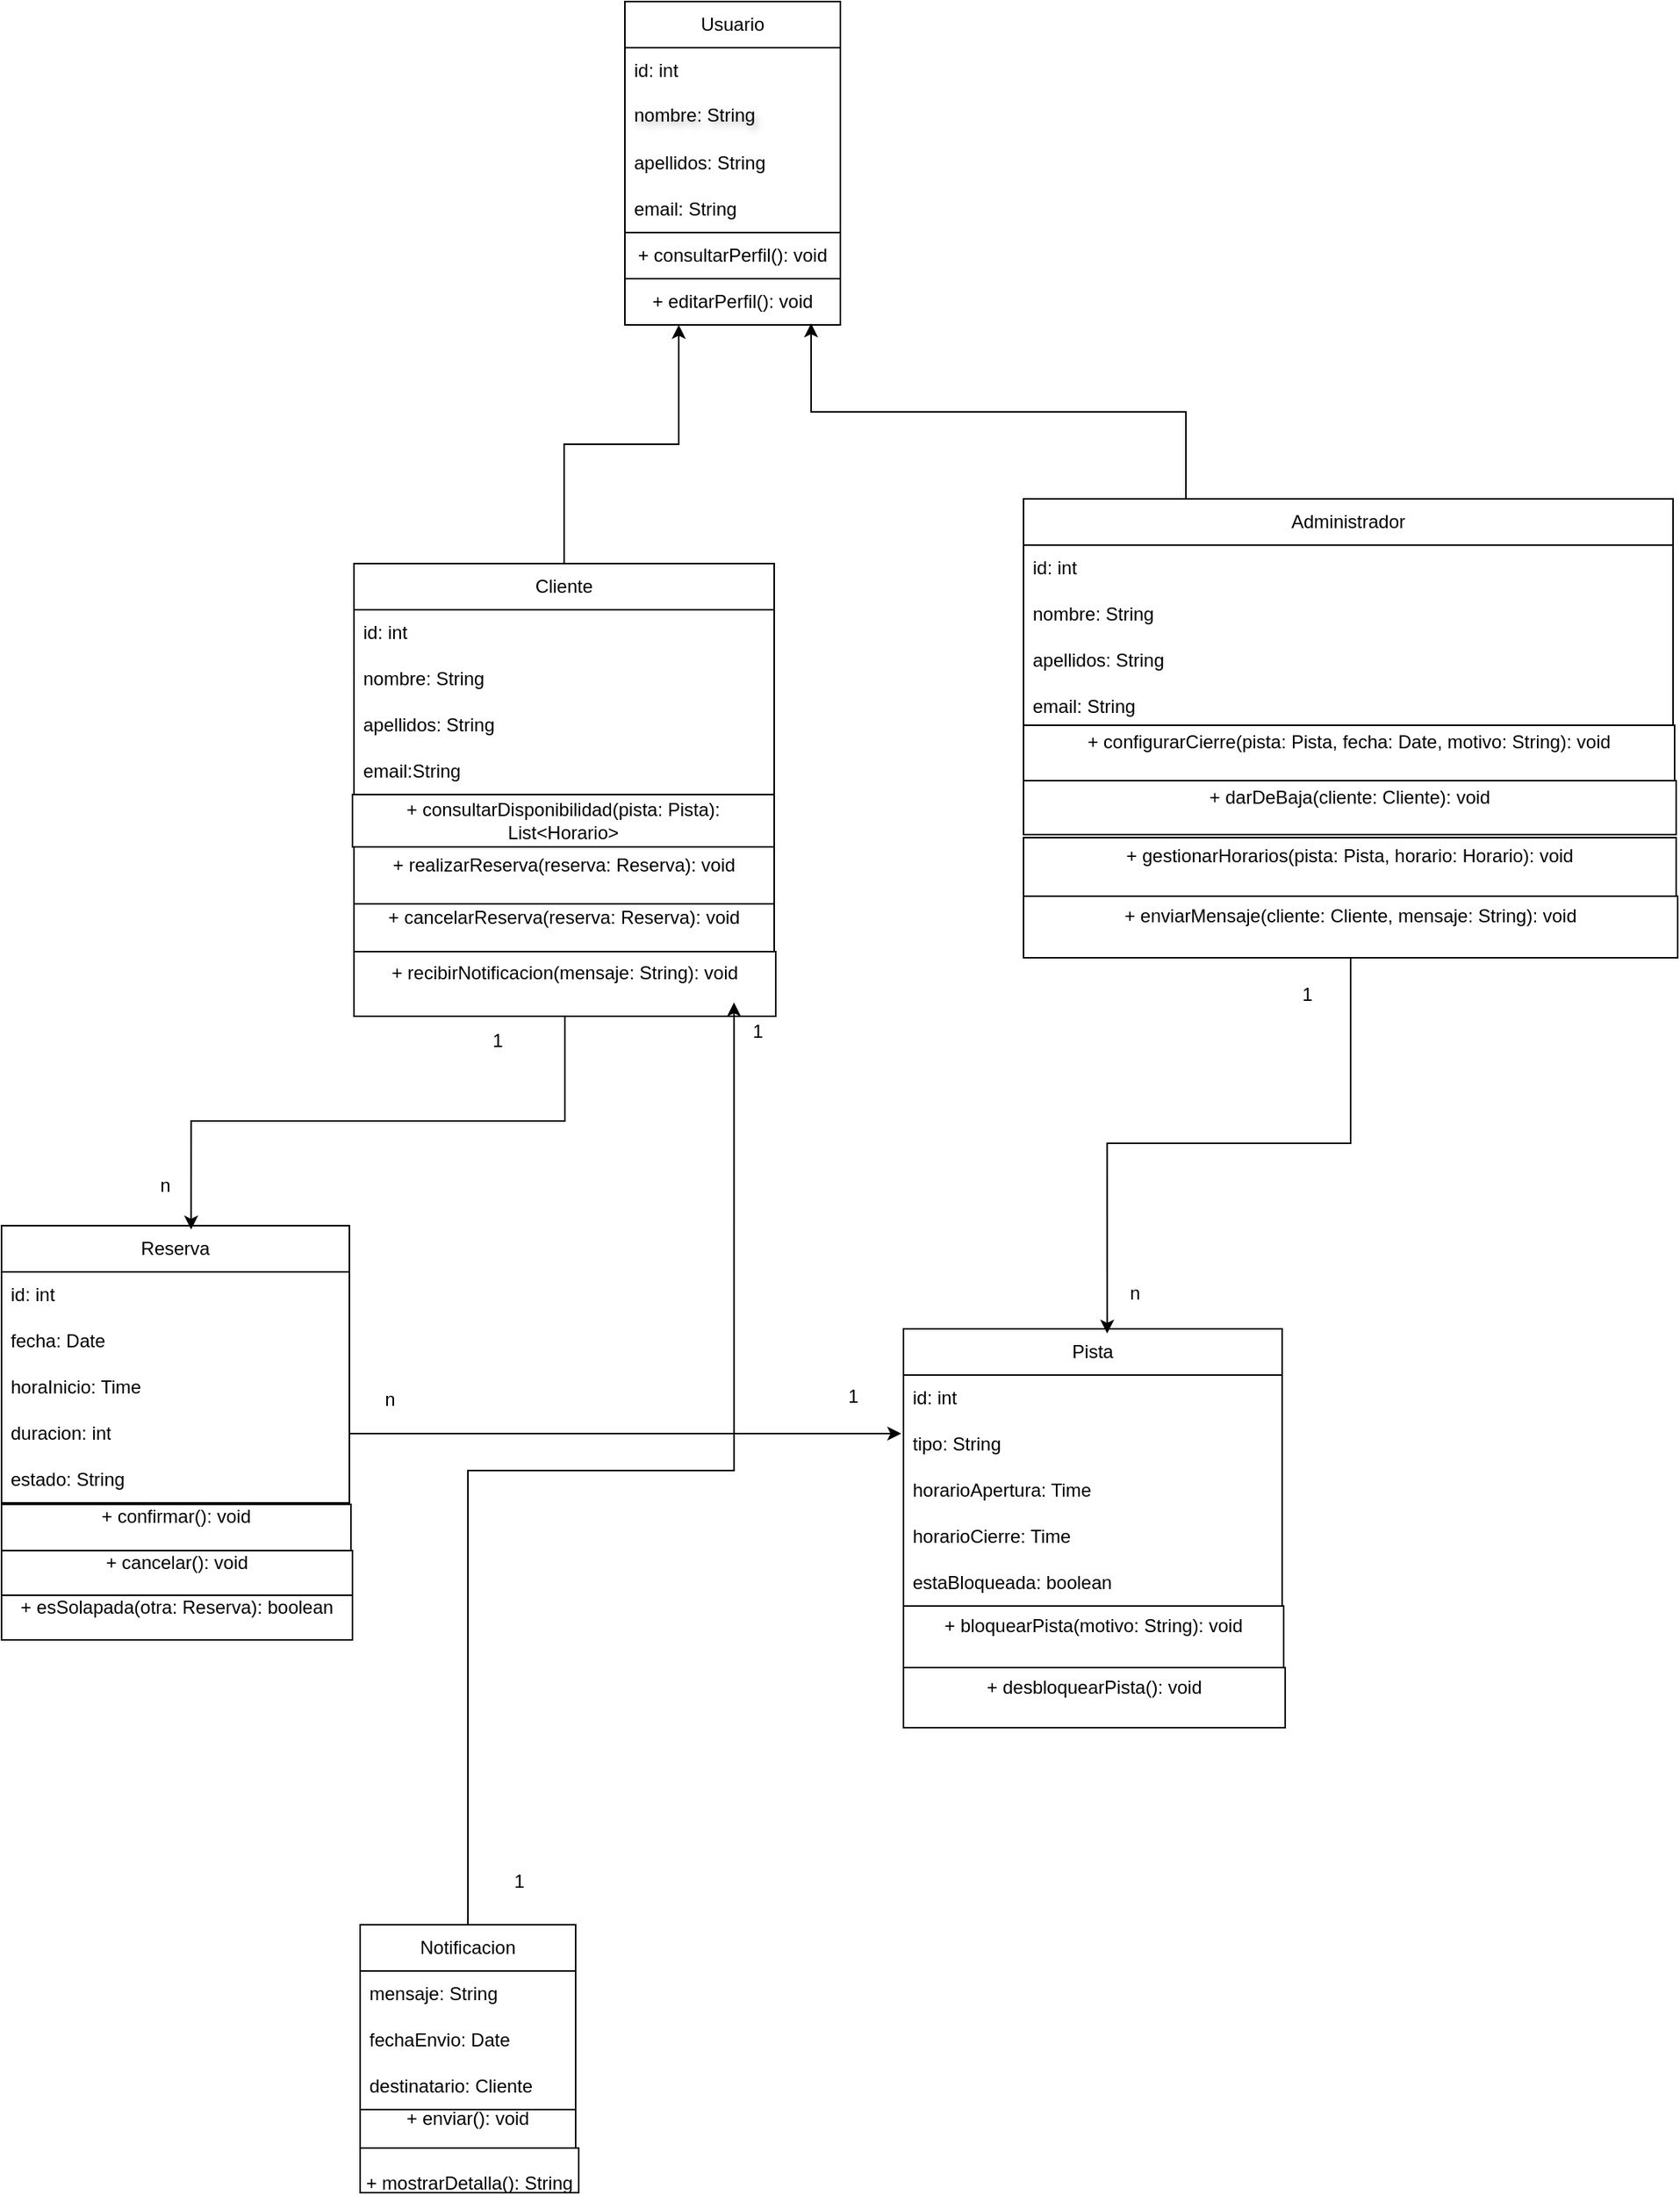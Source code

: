 <mxfile version="26.2.14">
  <diagram name="Page-1" id="z0WGdC7eLjD7BIHitwGQ">
    <mxGraphModel dx="2245" dy="1955" grid="1" gridSize="15" guides="1" tooltips="1" connect="0" arrows="1" fold="1" page="1" pageScale="1" pageWidth="827" pageHeight="1169" math="0" shadow="0">
      <root>
        <mxCell id="0" />
        <mxCell id="1" parent="0" />
        <mxCell id="JlEFWrsYI7XluvZegKxF-1" value="Usuario" style="swimlane;fontStyle=0;childLayout=stackLayout;horizontal=1;startSize=30;horizontalStack=0;resizeParent=1;resizeParentMax=0;resizeLast=0;collapsible=1;marginBottom=0;whiteSpace=wrap;html=1;" parent="1" vertex="1">
          <mxGeometry x="337" y="-74" width="140" height="150" as="geometry" />
        </mxCell>
        <mxCell id="JlEFWrsYI7XluvZegKxF-2" value="id: int" style="text;strokeColor=none;fillColor=none;align=left;verticalAlign=middle;spacingLeft=4;spacingRight=4;overflow=hidden;points=[[0,0.5],[1,0.5]];portConstraint=eastwest;rotatable=0;whiteSpace=wrap;html=1;" parent="JlEFWrsYI7XluvZegKxF-1" vertex="1">
          <mxGeometry y="30" width="140" height="30" as="geometry" />
        </mxCell>
        <mxCell id="JlEFWrsYI7XluvZegKxF-4" value="nombre: String" style="text;strokeColor=none;fillColor=none;align=left;verticalAlign=top;spacingLeft=4;spacingRight=4;overflow=hidden;points=[[0,0.5],[1,0.5]];portConstraint=eastwest;rotatable=0;whiteSpace=wrap;html=1;textShadow=1;" parent="JlEFWrsYI7XluvZegKxF-1" vertex="1">
          <mxGeometry y="60" width="140" height="30" as="geometry" />
        </mxCell>
        <mxCell id="JlEFWrsYI7XluvZegKxF-3" value="apellidos: String" style="text;strokeColor=none;fillColor=none;align=left;verticalAlign=middle;spacingLeft=4;spacingRight=4;overflow=hidden;points=[[0,0.5],[1,0.5]];portConstraint=eastwest;rotatable=0;whiteSpace=wrap;html=1;" parent="JlEFWrsYI7XluvZegKxF-1" vertex="1">
          <mxGeometry y="90" width="140" height="30" as="geometry" />
        </mxCell>
        <mxCell id="JlEFWrsYI7XluvZegKxF-5" value="email: String" style="text;strokeColor=none;fillColor=none;align=left;verticalAlign=middle;spacingLeft=4;spacingRight=4;overflow=hidden;points=[[0,0.5],[1,0.5]];portConstraint=eastwest;rotatable=0;whiteSpace=wrap;html=1;" parent="JlEFWrsYI7XluvZegKxF-1" vertex="1">
          <mxGeometry y="120" width="140" height="30" as="geometry" />
        </mxCell>
        <mxCell id="JlEFWrsYI7XluvZegKxF-6" value="+ consultarPerfil(): void" style="rounded=0;whiteSpace=wrap;html=1;" parent="1" vertex="1">
          <mxGeometry x="337" y="76" width="140" height="30" as="geometry" />
        </mxCell>
        <mxCell id="JlEFWrsYI7XluvZegKxF-7" value="+ editarPerfil(): void" style="rounded=0;whiteSpace=wrap;html=1;" parent="1" vertex="1">
          <mxGeometry x="337" y="106" width="140" height="30" as="geometry" />
        </mxCell>
        <mxCell id="RcJC1wFQKb6KEYNFSSF7-1" style="edgeStyle=orthogonalEdgeStyle;rounded=0;orthogonalLoop=1;jettySize=auto;html=1;exitX=0.5;exitY=0;exitDx=0;exitDy=0;entryX=0.25;entryY=1;entryDx=0;entryDy=0;" edge="1" parent="1" source="JlEFWrsYI7XluvZegKxF-8" target="JlEFWrsYI7XluvZegKxF-7">
          <mxGeometry relative="1" as="geometry" />
        </mxCell>
        <mxCell id="JlEFWrsYI7XluvZegKxF-8" value="Cliente" style="swimlane;fontStyle=0;childLayout=stackLayout;horizontal=1;startSize=30;horizontalStack=0;resizeParent=1;resizeParentMax=0;resizeLast=0;collapsible=1;marginBottom=0;whiteSpace=wrap;html=1;" parent="1" vertex="1">
          <mxGeometry x="161" y="291" width="273" height="150" as="geometry" />
        </mxCell>
        <mxCell id="JlEFWrsYI7XluvZegKxF-9" value="id: int" style="text;strokeColor=none;fillColor=none;align=left;verticalAlign=middle;spacingLeft=4;spacingRight=4;overflow=hidden;points=[[0,0.5],[1,0.5]];portConstraint=eastwest;rotatable=0;whiteSpace=wrap;html=1;" parent="JlEFWrsYI7XluvZegKxF-8" vertex="1">
          <mxGeometry y="30" width="273" height="30" as="geometry" />
        </mxCell>
        <mxCell id="JlEFWrsYI7XluvZegKxF-10" value="nombre: String" style="text;strokeColor=none;fillColor=none;align=left;verticalAlign=middle;spacingLeft=4;spacingRight=4;overflow=hidden;points=[[0,0.5],[1,0.5]];portConstraint=eastwest;rotatable=0;whiteSpace=wrap;html=1;" parent="JlEFWrsYI7XluvZegKxF-8" vertex="1">
          <mxGeometry y="60" width="273" height="30" as="geometry" />
        </mxCell>
        <mxCell id="JlEFWrsYI7XluvZegKxF-11" value="apellidos: String" style="text;strokeColor=none;fillColor=none;align=left;verticalAlign=middle;spacingLeft=4;spacingRight=4;overflow=hidden;points=[[0,0.5],[1,0.5]];portConstraint=eastwest;rotatable=0;whiteSpace=wrap;html=1;" parent="JlEFWrsYI7XluvZegKxF-8" vertex="1">
          <mxGeometry y="90" width="273" height="30" as="geometry" />
        </mxCell>
        <mxCell id="JlEFWrsYI7XluvZegKxF-13" value="email:String" style="text;strokeColor=none;fillColor=none;align=left;verticalAlign=middle;spacingLeft=4;spacingRight=4;overflow=hidden;points=[[0,0.5],[1,0.5]];portConstraint=eastwest;rotatable=0;whiteSpace=wrap;html=1;" parent="JlEFWrsYI7XluvZegKxF-8" vertex="1">
          <mxGeometry y="120" width="273" height="30" as="geometry" />
        </mxCell>
        <mxCell id="JlEFWrsYI7XluvZegKxF-14" value="+ consultarDisponibilidad(pista: Pista): List&amp;lt;Horario&amp;gt;" style="rounded=0;whiteSpace=wrap;html=1;" parent="1" vertex="1">
          <mxGeometry x="160" y="441" width="274" height="34" as="geometry" />
        </mxCell>
        <mxCell id="JlEFWrsYI7XluvZegKxF-16" value="&#xa;+ realizarReserva(reserva: Reserva): void&#xa;&#xa;" style="rounded=0;whiteSpace=wrap;html=1;" parent="1" vertex="1">
          <mxGeometry x="161" y="475" width="273" height="37" as="geometry" />
        </mxCell>
        <mxCell id="JlEFWrsYI7XluvZegKxF-17" value="&#xa;+ cancelarReserva(reserva: Reserva): void&#xa;&#xa;" style="rounded=0;whiteSpace=wrap;html=1;" parent="1" vertex="1">
          <mxGeometry x="161" y="512" width="273" height="31" as="geometry" />
        </mxCell>
        <mxCell id="JlEFWrsYI7XluvZegKxF-18" value="&#xa;+ recibirNotificacion(mensaje: String): void&#xa;&#xa;" style="rounded=0;whiteSpace=wrap;html=1;" parent="1" vertex="1">
          <mxGeometry x="161" y="543" width="274" height="42" as="geometry" />
        </mxCell>
        <mxCell id="JlEFWrsYI7XluvZegKxF-19" value="Administrador" style="swimlane;fontStyle=0;childLayout=stackLayout;horizontal=1;startSize=30;horizontalStack=0;resizeParent=1;resizeParentMax=0;resizeLast=0;collapsible=1;marginBottom=0;whiteSpace=wrap;html=1;" parent="1" vertex="1">
          <mxGeometry x="596" y="249" width="422" height="150" as="geometry" />
        </mxCell>
        <mxCell id="JlEFWrsYI7XluvZegKxF-20" value="id: int" style="text;strokeColor=none;fillColor=none;align=left;verticalAlign=middle;spacingLeft=4;spacingRight=4;overflow=hidden;points=[[0,0.5],[1,0.5]];portConstraint=eastwest;rotatable=0;whiteSpace=wrap;html=1;" parent="JlEFWrsYI7XluvZegKxF-19" vertex="1">
          <mxGeometry y="30" width="422" height="30" as="geometry" />
        </mxCell>
        <mxCell id="JlEFWrsYI7XluvZegKxF-21" value="nombre: String" style="text;strokeColor=none;fillColor=none;align=left;verticalAlign=middle;spacingLeft=4;spacingRight=4;overflow=hidden;points=[[0,0.5],[1,0.5]];portConstraint=eastwest;rotatable=0;whiteSpace=wrap;html=1;" parent="JlEFWrsYI7XluvZegKxF-19" vertex="1">
          <mxGeometry y="60" width="422" height="30" as="geometry" />
        </mxCell>
        <mxCell id="JlEFWrsYI7XluvZegKxF-22" value="apellidos: String" style="text;strokeColor=none;fillColor=none;align=left;verticalAlign=middle;spacingLeft=4;spacingRight=4;overflow=hidden;points=[[0,0.5],[1,0.5]];portConstraint=eastwest;rotatable=0;whiteSpace=wrap;html=1;" parent="JlEFWrsYI7XluvZegKxF-19" vertex="1">
          <mxGeometry y="90" width="422" height="30" as="geometry" />
        </mxCell>
        <mxCell id="JlEFWrsYI7XluvZegKxF-23" value="email: String" style="text;strokeColor=none;fillColor=none;align=left;verticalAlign=middle;spacingLeft=4;spacingRight=4;overflow=hidden;points=[[0,0.5],[1,0.5]];portConstraint=eastwest;rotatable=0;whiteSpace=wrap;html=1;" parent="JlEFWrsYI7XluvZegKxF-19" vertex="1">
          <mxGeometry y="120" width="422" height="30" as="geometry" />
        </mxCell>
        <mxCell id="JlEFWrsYI7XluvZegKxF-25" value="&#xa;+ configurarCierre(pista: Pista, fecha: Date, motivo: String): void&#xa;&#xa;" style="rounded=0;whiteSpace=wrap;html=1;" parent="1" vertex="1">
          <mxGeometry x="596" y="396" width="423" height="36" as="geometry" />
        </mxCell>
        <mxCell id="JlEFWrsYI7XluvZegKxF-26" value="&#xa;+ darDeBaja(cliente: Cliente): void&#xa;&#xa;" style="rounded=0;whiteSpace=wrap;html=1;" parent="1" vertex="1">
          <mxGeometry x="596" y="432" width="424" height="35" as="geometry" />
        </mxCell>
        <mxCell id="JlEFWrsYI7XluvZegKxF-27" value="&#xa;+ gestionarHorarios(pista: Pista, horario: Horario): void&#xa;&#xa;" style="rounded=0;whiteSpace=wrap;html=1;" parent="1" vertex="1">
          <mxGeometry x="596" y="469" width="424" height="38" as="geometry" />
        </mxCell>
        <mxCell id="JlEFWrsYI7XluvZegKxF-28" value="&#xa;+ enviarMensaje(cliente: Cliente, mensaje: String): void&#xa;&#xa;" style="rounded=0;whiteSpace=wrap;html=1;" parent="1" vertex="1">
          <mxGeometry x="596" y="507" width="425" height="40" as="geometry" />
        </mxCell>
        <mxCell id="JlEFWrsYI7XluvZegKxF-29" value="Pista" style="swimlane;fontStyle=0;childLayout=stackLayout;horizontal=1;startSize=30;horizontalStack=0;resizeParent=1;resizeParentMax=0;resizeLast=0;collapsible=1;marginBottom=0;whiteSpace=wrap;html=1;" parent="1" vertex="1">
          <mxGeometry x="518" y="788" width="246" height="180" as="geometry" />
        </mxCell>
        <mxCell id="JlEFWrsYI7XluvZegKxF-30" value=" id: int" style="text;strokeColor=none;fillColor=none;align=left;verticalAlign=middle;spacingLeft=4;spacingRight=4;overflow=hidden;points=[[0,0.5],[1,0.5]];portConstraint=eastwest;rotatable=0;whiteSpace=wrap;html=1;" parent="JlEFWrsYI7XluvZegKxF-29" vertex="1">
          <mxGeometry y="30" width="246" height="30" as="geometry" />
        </mxCell>
        <mxCell id="JlEFWrsYI7XluvZegKxF-31" value=" tipo: String" style="text;strokeColor=none;fillColor=none;align=left;verticalAlign=middle;spacingLeft=4;spacingRight=4;overflow=hidden;points=[[0,0.5],[1,0.5]];portConstraint=eastwest;rotatable=0;whiteSpace=wrap;html=1;" parent="JlEFWrsYI7XluvZegKxF-29" vertex="1">
          <mxGeometry y="60" width="246" height="30" as="geometry" />
        </mxCell>
        <mxCell id="JlEFWrsYI7XluvZegKxF-32" value="horarioApertura: Time" style="text;strokeColor=none;fillColor=none;align=left;verticalAlign=middle;spacingLeft=4;spacingRight=4;overflow=hidden;points=[[0,0.5],[1,0.5]];portConstraint=eastwest;rotatable=0;whiteSpace=wrap;html=1;" parent="JlEFWrsYI7XluvZegKxF-29" vertex="1">
          <mxGeometry y="90" width="246" height="30" as="geometry" />
        </mxCell>
        <mxCell id="JlEFWrsYI7XluvZegKxF-33" value="horarioCierre: Time" style="text;strokeColor=none;fillColor=none;align=left;verticalAlign=middle;spacingLeft=4;spacingRight=4;overflow=hidden;points=[[0,0.5],[1,0.5]];portConstraint=eastwest;rotatable=0;whiteSpace=wrap;html=1;" parent="JlEFWrsYI7XluvZegKxF-29" vertex="1">
          <mxGeometry y="120" width="246" height="30" as="geometry" />
        </mxCell>
        <mxCell id="JlEFWrsYI7XluvZegKxF-34" value="estaBloqueada: boolean" style="text;strokeColor=none;fillColor=none;align=left;verticalAlign=middle;spacingLeft=4;spacingRight=4;overflow=hidden;points=[[0,0.5],[1,0.5]];portConstraint=eastwest;rotatable=0;whiteSpace=wrap;html=1;" parent="JlEFWrsYI7XluvZegKxF-29" vertex="1">
          <mxGeometry y="150" width="246" height="30" as="geometry" />
        </mxCell>
        <mxCell id="JlEFWrsYI7XluvZegKxF-35" value="&#xa;+ bloquearPista(motivo: String): void&#xa;&#xa;" style="rounded=0;whiteSpace=wrap;html=1;" parent="1" vertex="1">
          <mxGeometry x="518" y="968" width="247" height="40" as="geometry" />
        </mxCell>
        <mxCell id="JlEFWrsYI7XluvZegKxF-36" value="&#xa;+ desbloquearPista(): void&#xa;&#xa;" style="rounded=0;whiteSpace=wrap;html=1;" parent="1" vertex="1">
          <mxGeometry x="518" y="1008" width="248" height="39" as="geometry" />
        </mxCell>
        <mxCell id="JlEFWrsYI7XluvZegKxF-37" value="Reserva" style="swimlane;fontStyle=0;childLayout=stackLayout;horizontal=1;startSize=30;horizontalStack=0;resizeParent=1;resizeParentMax=0;resizeLast=0;collapsible=1;marginBottom=0;whiteSpace=wrap;html=1;" parent="1" vertex="1">
          <mxGeometry x="-68" y="721" width="226" height="180" as="geometry" />
        </mxCell>
        <mxCell id="JlEFWrsYI7XluvZegKxF-38" value="id: int" style="text;strokeColor=none;fillColor=none;align=left;verticalAlign=middle;spacingLeft=4;spacingRight=4;overflow=hidden;points=[[0,0.5],[1,0.5]];portConstraint=eastwest;rotatable=0;whiteSpace=wrap;html=1;" parent="JlEFWrsYI7XluvZegKxF-37" vertex="1">
          <mxGeometry y="30" width="226" height="30" as="geometry" />
        </mxCell>
        <mxCell id="JlEFWrsYI7XluvZegKxF-39" value="fecha: Date" style="text;strokeColor=none;fillColor=none;align=left;verticalAlign=middle;spacingLeft=4;spacingRight=4;overflow=hidden;points=[[0,0.5],[1,0.5]];portConstraint=eastwest;rotatable=0;whiteSpace=wrap;html=1;" parent="JlEFWrsYI7XluvZegKxF-37" vertex="1">
          <mxGeometry y="60" width="226" height="30" as="geometry" />
        </mxCell>
        <mxCell id="JlEFWrsYI7XluvZegKxF-40" value="horaInicio: Time" style="text;strokeColor=none;fillColor=none;align=left;verticalAlign=middle;spacingLeft=4;spacingRight=4;overflow=hidden;points=[[0,0.5],[1,0.5]];portConstraint=eastwest;rotatable=0;whiteSpace=wrap;html=1;" parent="JlEFWrsYI7XluvZegKxF-37" vertex="1">
          <mxGeometry y="90" width="226" height="30" as="geometry" />
        </mxCell>
        <mxCell id="JlEFWrsYI7XluvZegKxF-41" value="duracion: int" style="text;strokeColor=none;fillColor=none;align=left;verticalAlign=middle;spacingLeft=4;spacingRight=4;overflow=hidden;points=[[0,0.5],[1,0.5]];portConstraint=eastwest;rotatable=0;whiteSpace=wrap;html=1;" parent="JlEFWrsYI7XluvZegKxF-37" vertex="1">
          <mxGeometry y="120" width="226" height="30" as="geometry" />
        </mxCell>
        <mxCell id="JlEFWrsYI7XluvZegKxF-42" value="estado: String" style="text;strokeColor=none;fillColor=none;align=left;verticalAlign=middle;spacingLeft=4;spacingRight=4;overflow=hidden;points=[[0,0.5],[1,0.5]];portConstraint=eastwest;rotatable=0;whiteSpace=wrap;html=1;" parent="JlEFWrsYI7XluvZegKxF-37" vertex="1">
          <mxGeometry y="150" width="226" height="30" as="geometry" />
        </mxCell>
        <mxCell id="JlEFWrsYI7XluvZegKxF-43" value="&#xa;+ confirmar(): void&#xa;&#xa;" style="rounded=0;whiteSpace=wrap;html=1;" parent="1" vertex="1">
          <mxGeometry x="-68" y="902" width="227" height="30" as="geometry" />
        </mxCell>
        <mxCell id="JlEFWrsYI7XluvZegKxF-44" value="&#xa;+ cancelar(): void&#xa;&#xa;" style="rounded=0;whiteSpace=wrap;html=1;" parent="1" vertex="1">
          <mxGeometry x="-68" y="932" width="228" height="29" as="geometry" />
        </mxCell>
        <mxCell id="JlEFWrsYI7XluvZegKxF-45" value="&#xa;+ esSolapada(otra: Reserva): boolean&#xa;&#xa;" style="rounded=0;whiteSpace=wrap;html=1;" parent="1" vertex="1">
          <mxGeometry x="-68" y="961" width="228" height="29" as="geometry" />
        </mxCell>
        <mxCell id="JlEFWrsYI7XluvZegKxF-46" value="Notificacion" style="swimlane;fontStyle=0;childLayout=stackLayout;horizontal=1;startSize=30;horizontalStack=0;resizeParent=1;resizeParentMax=0;resizeLast=0;collapsible=1;marginBottom=0;whiteSpace=wrap;html=1;" parent="1" vertex="1">
          <mxGeometry x="165" y="1175" width="140" height="120" as="geometry" />
        </mxCell>
        <mxCell id="JlEFWrsYI7XluvZegKxF-47" value="mensaje: String" style="text;strokeColor=none;fillColor=none;align=left;verticalAlign=middle;spacingLeft=4;spacingRight=4;overflow=hidden;points=[[0,0.5],[1,0.5]];portConstraint=eastwest;rotatable=0;whiteSpace=wrap;html=1;" parent="JlEFWrsYI7XluvZegKxF-46" vertex="1">
          <mxGeometry y="30" width="140" height="30" as="geometry" />
        </mxCell>
        <mxCell id="JlEFWrsYI7XluvZegKxF-48" value="fechaEnvio: Date" style="text;strokeColor=none;fillColor=none;align=left;verticalAlign=middle;spacingLeft=4;spacingRight=4;overflow=hidden;points=[[0,0.5],[1,0.5]];portConstraint=eastwest;rotatable=0;whiteSpace=wrap;html=1;" parent="JlEFWrsYI7XluvZegKxF-46" vertex="1">
          <mxGeometry y="60" width="140" height="30" as="geometry" />
        </mxCell>
        <mxCell id="JlEFWrsYI7XluvZegKxF-49" value="destinatario: Cliente" style="text;strokeColor=none;fillColor=none;align=left;verticalAlign=middle;spacingLeft=4;spacingRight=4;overflow=hidden;points=[[0,0.5],[1,0.5]];portConstraint=eastwest;rotatable=0;whiteSpace=wrap;html=1;" parent="JlEFWrsYI7XluvZegKxF-46" vertex="1">
          <mxGeometry y="90" width="140" height="30" as="geometry" />
        </mxCell>
        <mxCell id="JlEFWrsYI7XluvZegKxF-50" value="&#xa;+ enviar(): void&#xa;&#xa;" style="rounded=0;whiteSpace=wrap;html=1;" parent="1" vertex="1">
          <mxGeometry x="165" y="1295" width="140" height="25" as="geometry" />
        </mxCell>
        <mxCell id="JlEFWrsYI7XluvZegKxF-51" value="&lt;div&gt;&lt;br&gt;&lt;/div&gt;&lt;div&gt;+ mostrarDetalla(): String&lt;/div&gt;" style="rounded=0;whiteSpace=wrap;html=1;" parent="1" vertex="1">
          <mxGeometry x="165" y="1320" width="142" height="29" as="geometry" />
        </mxCell>
        <mxCell id="JlEFWrsYI7XluvZegKxF-53" style="edgeStyle=orthogonalEdgeStyle;rounded=0;orthogonalLoop=1;jettySize=auto;html=1;exitX=0.5;exitY=1;exitDx=0;exitDy=0;entryX=0.545;entryY=0.014;entryDx=0;entryDy=0;entryPerimeter=0;" parent="1" source="JlEFWrsYI7XluvZegKxF-18" target="JlEFWrsYI7XluvZegKxF-37" edge="1">
          <mxGeometry relative="1" as="geometry" />
        </mxCell>
        <mxCell id="JlEFWrsYI7XluvZegKxF-55" value="1" style="text;html=1;align=center;verticalAlign=middle;resizable=0;points=[];autosize=1;strokeColor=none;fillColor=none;" parent="1" vertex="1">
          <mxGeometry x="241" y="588" width="25" height="26" as="geometry" />
        </mxCell>
        <mxCell id="JlEFWrsYI7XluvZegKxF-56" value="n" style="text;html=1;align=center;verticalAlign=middle;resizable=0;points=[];autosize=1;strokeColor=none;fillColor=none;" parent="1" vertex="1">
          <mxGeometry x="25" y="682" width="25" height="26" as="geometry" />
        </mxCell>
        <mxCell id="JlEFWrsYI7XluvZegKxF-58" style="edgeStyle=orthogonalEdgeStyle;rounded=0;orthogonalLoop=1;jettySize=auto;html=1;entryX=-0.006;entryY=0.267;entryDx=0;entryDy=0;entryPerimeter=0;" parent="1" source="JlEFWrsYI7XluvZegKxF-41" target="JlEFWrsYI7XluvZegKxF-31" edge="1">
          <mxGeometry relative="1" as="geometry" />
        </mxCell>
        <mxCell id="JlEFWrsYI7XluvZegKxF-59" value="n" style="text;html=1;align=center;verticalAlign=middle;resizable=0;points=[];autosize=1;strokeColor=none;fillColor=none;" parent="1" vertex="1">
          <mxGeometry x="171" y="821" width="25" height="26" as="geometry" />
        </mxCell>
        <mxCell id="JlEFWrsYI7XluvZegKxF-60" value="1" style="text;html=1;align=center;verticalAlign=middle;resizable=0;points=[];autosize=1;strokeColor=none;fillColor=none;" parent="1" vertex="1">
          <mxGeometry x="472" y="819" width="25" height="26" as="geometry" />
        </mxCell>
        <mxCell id="JlEFWrsYI7XluvZegKxF-61" style="edgeStyle=orthogonalEdgeStyle;rounded=0;orthogonalLoop=1;jettySize=auto;html=1;entryX=0.538;entryY=0.017;entryDx=0;entryDy=0;entryPerimeter=0;" parent="1" source="JlEFWrsYI7XluvZegKxF-28" target="JlEFWrsYI7XluvZegKxF-29" edge="1">
          <mxGeometry relative="1" as="geometry" />
        </mxCell>
        <mxCell id="JlEFWrsYI7XluvZegKxF-62" value="1" style="text;html=1;align=center;verticalAlign=middle;resizable=0;points=[];autosize=1;strokeColor=none;fillColor=none;" parent="1" vertex="1">
          <mxGeometry x="767" y="558" width="25" height="26" as="geometry" />
        </mxCell>
        <mxCell id="JlEFWrsYI7XluvZegKxF-63" value="n" style="text;html=1;align=center;verticalAlign=middle;resizable=0;points=[];autosize=1;strokeColor=none;fillColor=none;" parent="1" vertex="1">
          <mxGeometry x="655" y="752" width="25" height="26" as="geometry" />
        </mxCell>
        <mxCell id="JlEFWrsYI7XluvZegKxF-64" style="edgeStyle=orthogonalEdgeStyle;rounded=0;orthogonalLoop=1;jettySize=auto;html=1;entryX=0.901;entryY=0.786;entryDx=0;entryDy=0;entryPerimeter=0;" parent="1" source="JlEFWrsYI7XluvZegKxF-46" target="JlEFWrsYI7XluvZegKxF-18" edge="1">
          <mxGeometry relative="1" as="geometry" />
        </mxCell>
        <mxCell id="JlEFWrsYI7XluvZegKxF-65" value="1" style="text;html=1;align=center;verticalAlign=middle;resizable=0;points=[];autosize=1;strokeColor=none;fillColor=none;" parent="1" vertex="1">
          <mxGeometry x="255" y="1134" width="25" height="26" as="geometry" />
        </mxCell>
        <mxCell id="JlEFWrsYI7XluvZegKxF-66" value="1" style="text;html=1;align=center;verticalAlign=middle;resizable=0;points=[];autosize=1;strokeColor=none;fillColor=none;" parent="1" vertex="1">
          <mxGeometry x="410" y="582" width="25" height="26" as="geometry" />
        </mxCell>
        <mxCell id="RcJC1wFQKb6KEYNFSSF7-2" style="edgeStyle=orthogonalEdgeStyle;rounded=0;orthogonalLoop=1;jettySize=auto;html=1;exitX=0.25;exitY=0;exitDx=0;exitDy=0;entryX=0.864;entryY=0.967;entryDx=0;entryDy=0;entryPerimeter=0;" edge="1" parent="1" source="JlEFWrsYI7XluvZegKxF-19" target="JlEFWrsYI7XluvZegKxF-7">
          <mxGeometry relative="1" as="geometry" />
        </mxCell>
      </root>
    </mxGraphModel>
  </diagram>
</mxfile>
